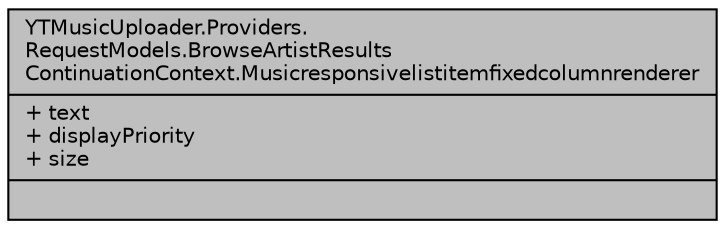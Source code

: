 digraph "YTMusicUploader.Providers.RequestModels.BrowseArtistResultsContinuationContext.Musicresponsivelistitemfixedcolumnrenderer"
{
 // LATEX_PDF_SIZE
  edge [fontname="Helvetica",fontsize="10",labelfontname="Helvetica",labelfontsize="10"];
  node [fontname="Helvetica",fontsize="10",shape=record];
  Node1 [label="{YTMusicUploader.Providers.\lRequestModels.BrowseArtistResults\lContinuationContext.Musicresponsivelistitemfixedcolumnrenderer\n|+ text\l+ displayPriority\l+ size\l|}",height=0.2,width=0.4,color="black", fillcolor="grey75", style="filled", fontcolor="black",tooltip=" "];
}
